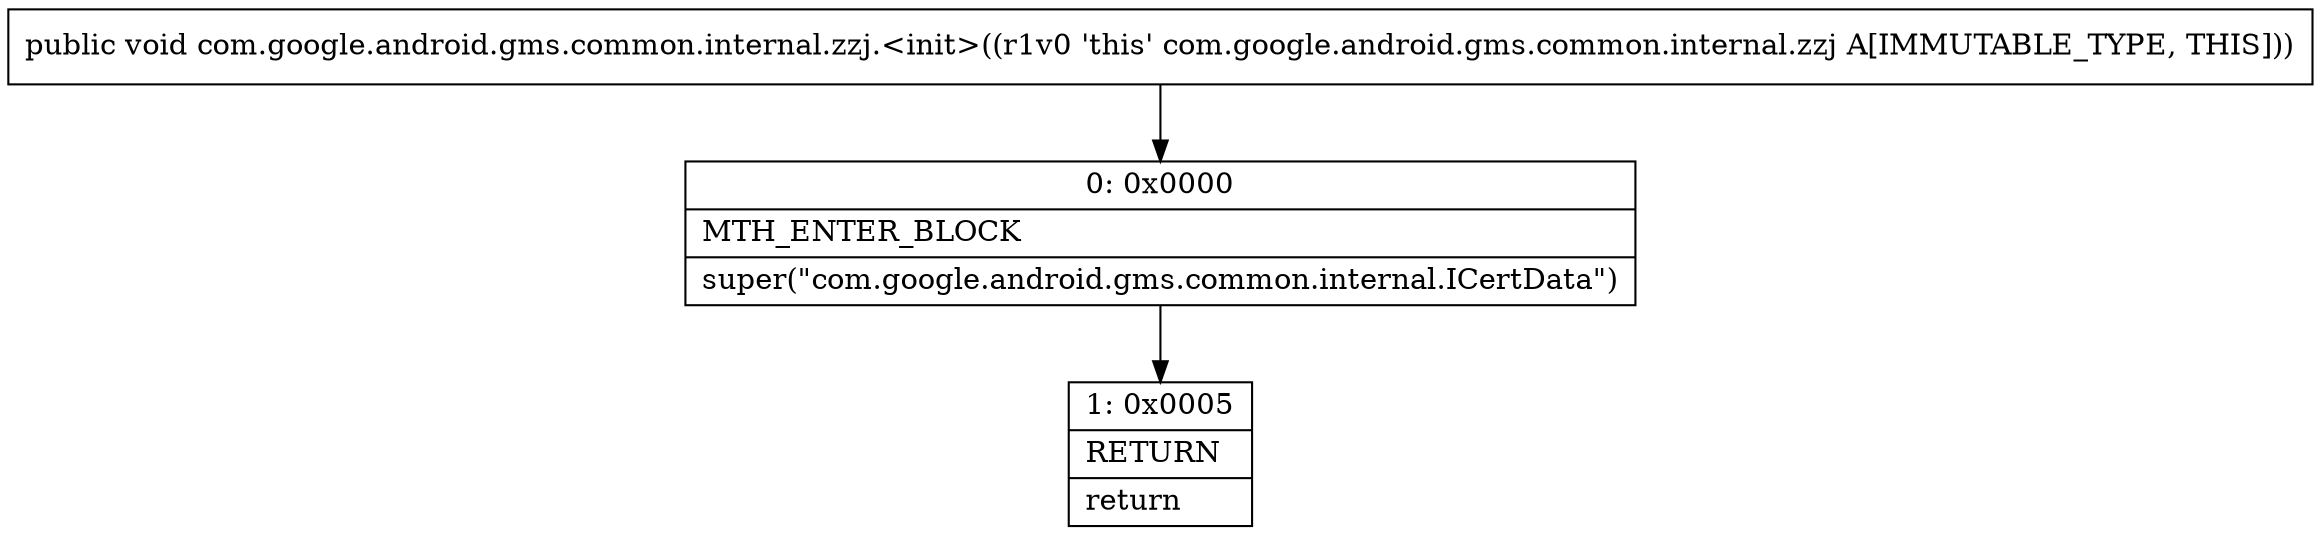 digraph "CFG forcom.google.android.gms.common.internal.zzj.\<init\>()V" {
Node_0 [shape=record,label="{0\:\ 0x0000|MTH_ENTER_BLOCK\l|super(\"com.google.android.gms.common.internal.ICertData\")\l}"];
Node_1 [shape=record,label="{1\:\ 0x0005|RETURN\l|return\l}"];
MethodNode[shape=record,label="{public void com.google.android.gms.common.internal.zzj.\<init\>((r1v0 'this' com.google.android.gms.common.internal.zzj A[IMMUTABLE_TYPE, THIS])) }"];
MethodNode -> Node_0;
Node_0 -> Node_1;
}

